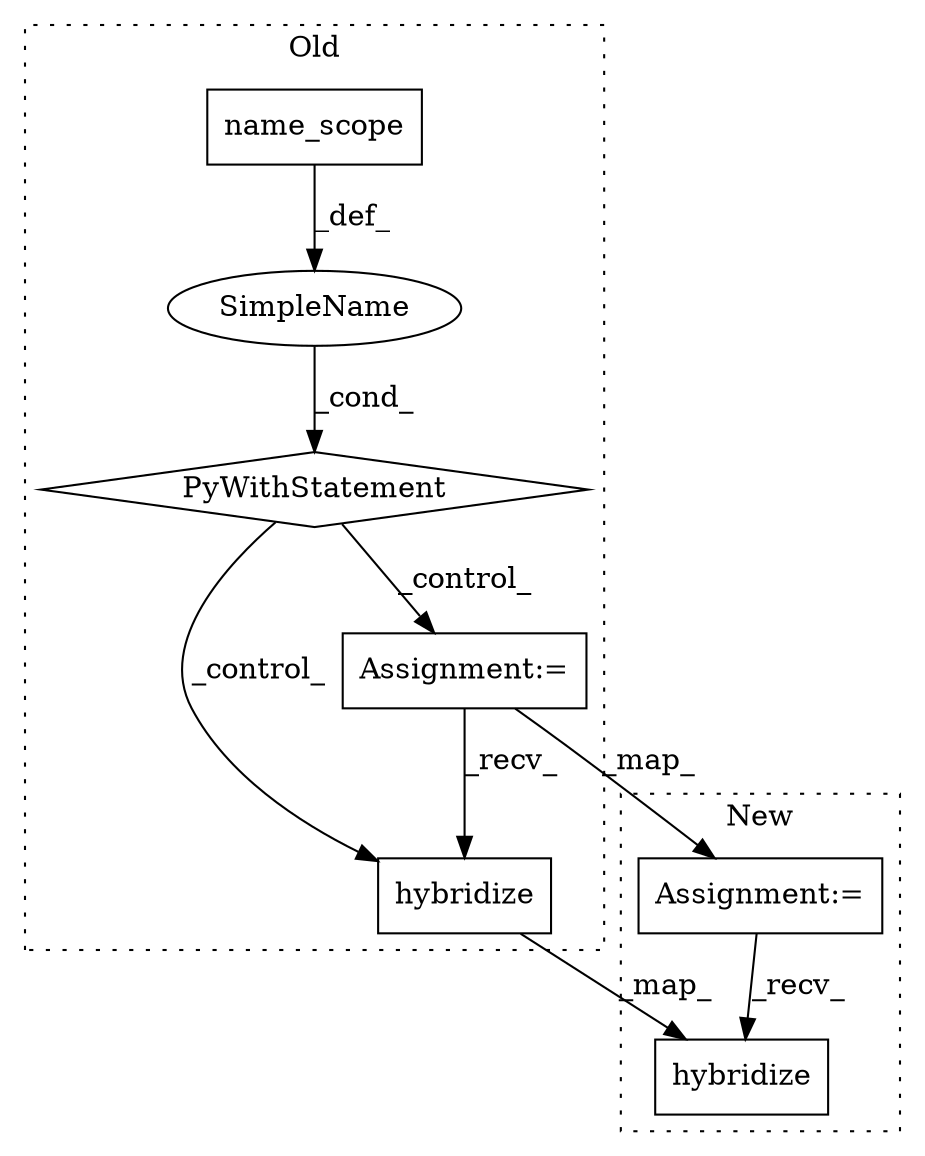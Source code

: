digraph G {
subgraph cluster0 {
1 [label="hybridize" a="32" s="6721" l="11" shape="box"];
3 [label="Assignment:=" a="7" s="6514" l="1" shape="box"];
5 [label="PyWithStatement" a="104" s="6465,6492" l="10,2" shape="diamond"];
6 [label="name_scope" a="32" s="6480" l="12" shape="box"];
7 [label="SimpleName" a="42" s="" l="" shape="ellipse"];
label = "Old";
style="dotted";
}
subgraph cluster1 {
2 [label="hybridize" a="32" s="5771" l="11" shape="box"];
4 [label="Assignment:=" a="7" s="5564" l="1" shape="box"];
label = "New";
style="dotted";
}
1 -> 2 [label="_map_"];
3 -> 4 [label="_map_"];
3 -> 1 [label="_recv_"];
4 -> 2 [label="_recv_"];
5 -> 1 [label="_control_"];
5 -> 3 [label="_control_"];
6 -> 7 [label="_def_"];
7 -> 5 [label="_cond_"];
}